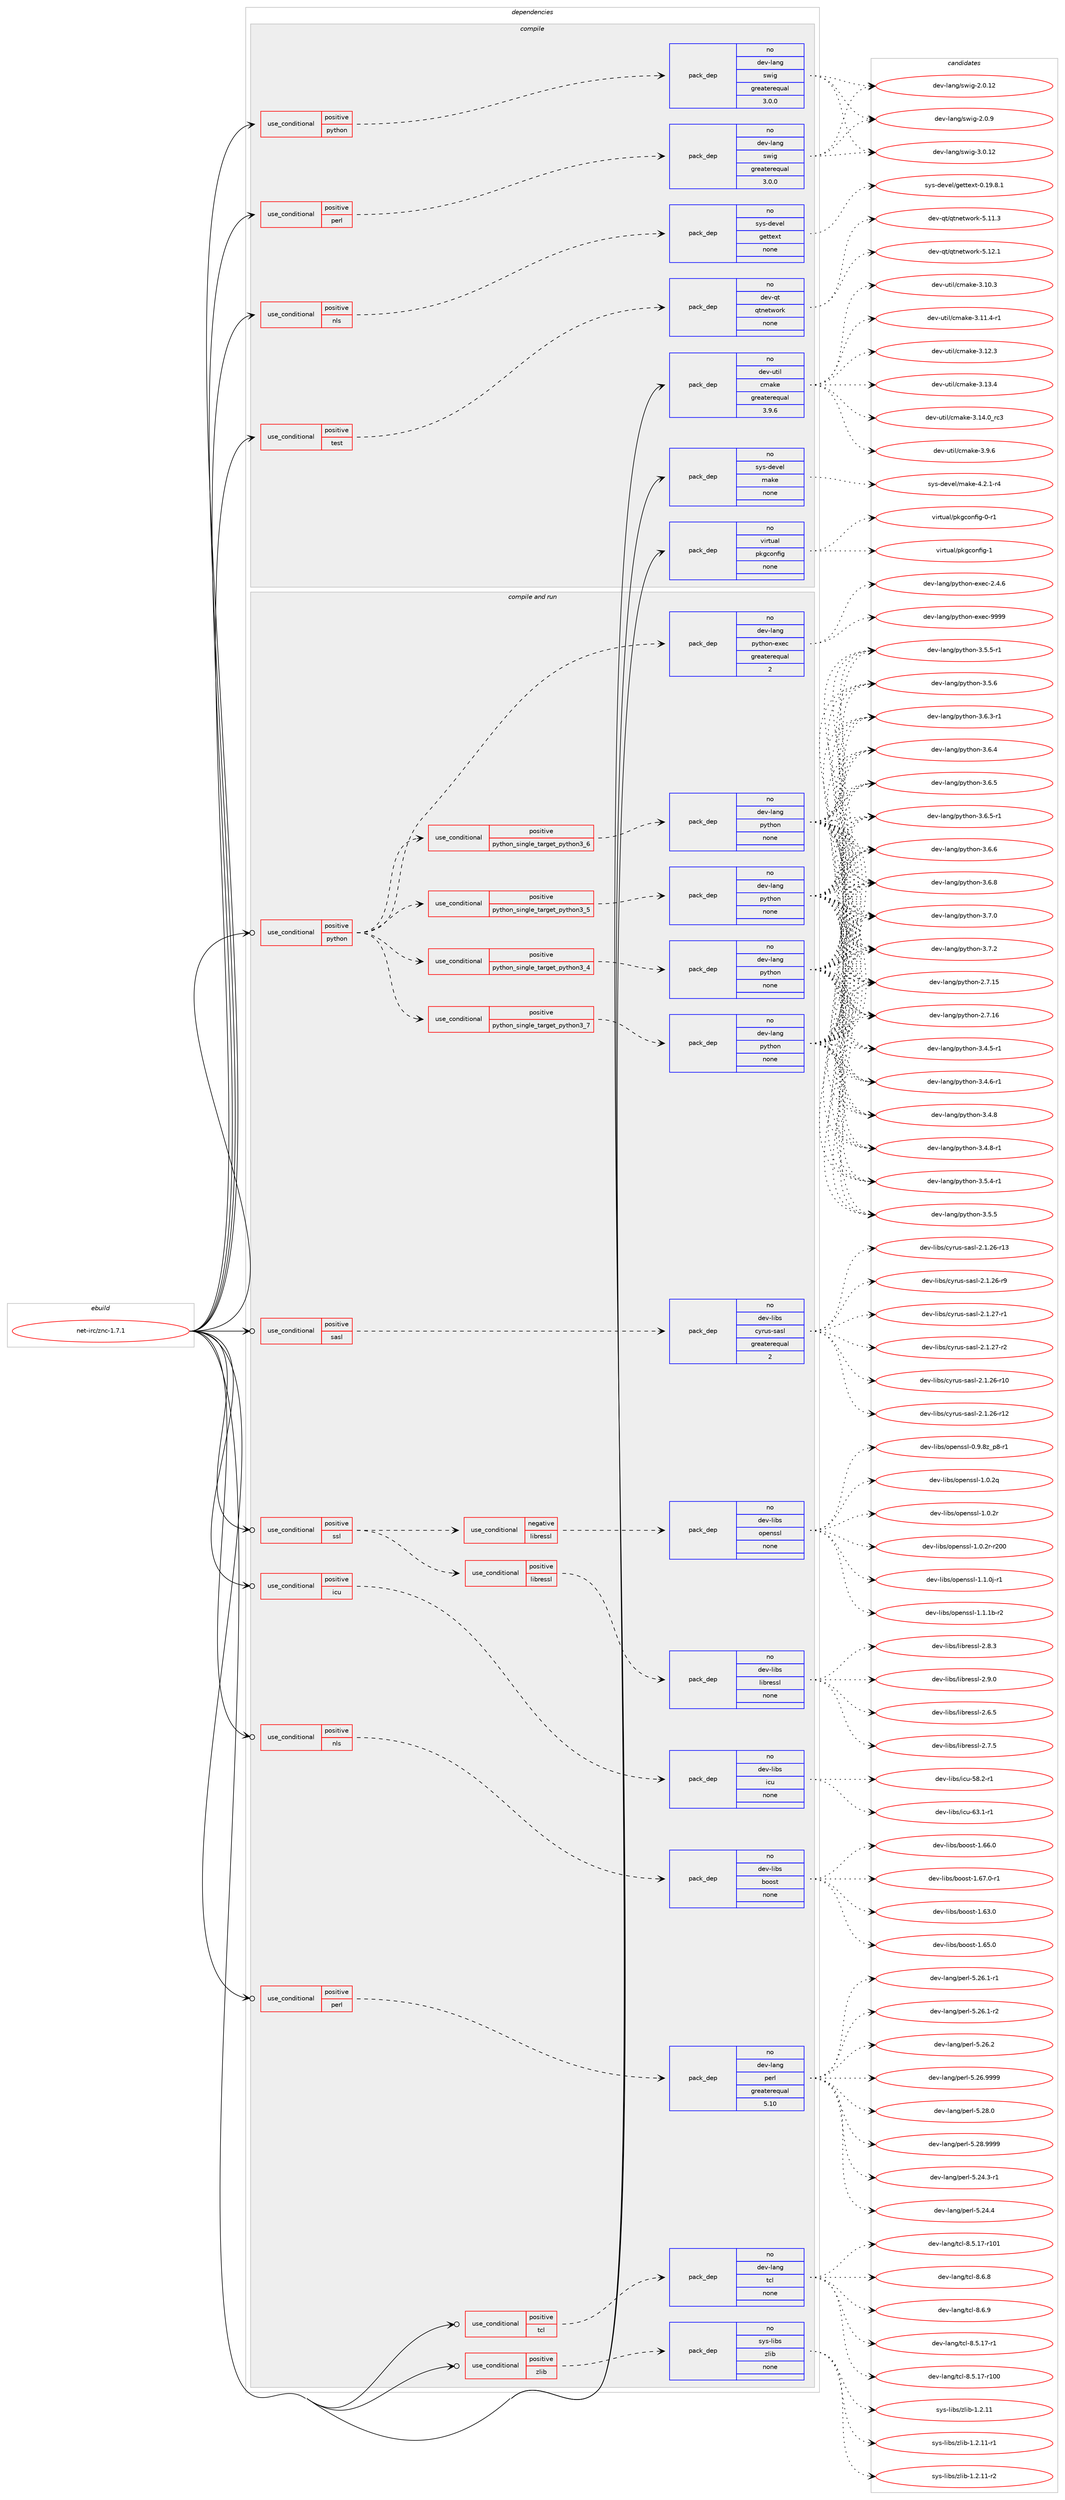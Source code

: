 digraph prolog {

# *************
# Graph options
# *************

newrank=true;
concentrate=true;
compound=true;
graph [rankdir=LR,fontname=Helvetica,fontsize=10,ranksep=1.5];#, ranksep=2.5, nodesep=0.2];
edge  [arrowhead=vee];
node  [fontname=Helvetica,fontsize=10];

# **********
# The ebuild
# **********

subgraph cluster_leftcol {
color=gray;
rank=same;
label=<<i>ebuild</i>>;
id [label="net-irc/znc-1.7.1", color=red, width=4, href="../net-irc/znc-1.7.1.svg"];
}

# ****************
# The dependencies
# ****************

subgraph cluster_midcol {
color=gray;
label=<<i>dependencies</i>>;
subgraph cluster_compile {
fillcolor="#eeeeee";
style=filled;
label=<<i>compile</i>>;
subgraph cond445752 {
dependency1657809 [label=<<TABLE BORDER="0" CELLBORDER="1" CELLSPACING="0" CELLPADDING="4"><TR><TD ROWSPAN="3" CELLPADDING="10">use_conditional</TD></TR><TR><TD>positive</TD></TR><TR><TD>nls</TD></TR></TABLE>>, shape=none, color=red];
subgraph pack1185189 {
dependency1657810 [label=<<TABLE BORDER="0" CELLBORDER="1" CELLSPACING="0" CELLPADDING="4" WIDTH="220"><TR><TD ROWSPAN="6" CELLPADDING="30">pack_dep</TD></TR><TR><TD WIDTH="110">no</TD></TR><TR><TD>sys-devel</TD></TR><TR><TD>gettext</TD></TR><TR><TD>none</TD></TR><TR><TD></TD></TR></TABLE>>, shape=none, color=blue];
}
dependency1657809:e -> dependency1657810:w [weight=20,style="dashed",arrowhead="vee"];
}
id:e -> dependency1657809:w [weight=20,style="solid",arrowhead="vee"];
subgraph cond445753 {
dependency1657811 [label=<<TABLE BORDER="0" CELLBORDER="1" CELLSPACING="0" CELLPADDING="4"><TR><TD ROWSPAN="3" CELLPADDING="10">use_conditional</TD></TR><TR><TD>positive</TD></TR><TR><TD>perl</TD></TR></TABLE>>, shape=none, color=red];
subgraph pack1185190 {
dependency1657812 [label=<<TABLE BORDER="0" CELLBORDER="1" CELLSPACING="0" CELLPADDING="4" WIDTH="220"><TR><TD ROWSPAN="6" CELLPADDING="30">pack_dep</TD></TR><TR><TD WIDTH="110">no</TD></TR><TR><TD>dev-lang</TD></TR><TR><TD>swig</TD></TR><TR><TD>greaterequal</TD></TR><TR><TD>3.0.0</TD></TR></TABLE>>, shape=none, color=blue];
}
dependency1657811:e -> dependency1657812:w [weight=20,style="dashed",arrowhead="vee"];
}
id:e -> dependency1657811:w [weight=20,style="solid",arrowhead="vee"];
subgraph cond445754 {
dependency1657813 [label=<<TABLE BORDER="0" CELLBORDER="1" CELLSPACING="0" CELLPADDING="4"><TR><TD ROWSPAN="3" CELLPADDING="10">use_conditional</TD></TR><TR><TD>positive</TD></TR><TR><TD>python</TD></TR></TABLE>>, shape=none, color=red];
subgraph pack1185191 {
dependency1657814 [label=<<TABLE BORDER="0" CELLBORDER="1" CELLSPACING="0" CELLPADDING="4" WIDTH="220"><TR><TD ROWSPAN="6" CELLPADDING="30">pack_dep</TD></TR><TR><TD WIDTH="110">no</TD></TR><TR><TD>dev-lang</TD></TR><TR><TD>swig</TD></TR><TR><TD>greaterequal</TD></TR><TR><TD>3.0.0</TD></TR></TABLE>>, shape=none, color=blue];
}
dependency1657813:e -> dependency1657814:w [weight=20,style="dashed",arrowhead="vee"];
}
id:e -> dependency1657813:w [weight=20,style="solid",arrowhead="vee"];
subgraph cond445755 {
dependency1657815 [label=<<TABLE BORDER="0" CELLBORDER="1" CELLSPACING="0" CELLPADDING="4"><TR><TD ROWSPAN="3" CELLPADDING="10">use_conditional</TD></TR><TR><TD>positive</TD></TR><TR><TD>test</TD></TR></TABLE>>, shape=none, color=red];
subgraph pack1185192 {
dependency1657816 [label=<<TABLE BORDER="0" CELLBORDER="1" CELLSPACING="0" CELLPADDING="4" WIDTH="220"><TR><TD ROWSPAN="6" CELLPADDING="30">pack_dep</TD></TR><TR><TD WIDTH="110">no</TD></TR><TR><TD>dev-qt</TD></TR><TR><TD>qtnetwork</TD></TR><TR><TD>none</TD></TR><TR><TD></TD></TR></TABLE>>, shape=none, color=blue];
}
dependency1657815:e -> dependency1657816:w [weight=20,style="dashed",arrowhead="vee"];
}
id:e -> dependency1657815:w [weight=20,style="solid",arrowhead="vee"];
subgraph pack1185193 {
dependency1657817 [label=<<TABLE BORDER="0" CELLBORDER="1" CELLSPACING="0" CELLPADDING="4" WIDTH="220"><TR><TD ROWSPAN="6" CELLPADDING="30">pack_dep</TD></TR><TR><TD WIDTH="110">no</TD></TR><TR><TD>dev-util</TD></TR><TR><TD>cmake</TD></TR><TR><TD>greaterequal</TD></TR><TR><TD>3.9.6</TD></TR></TABLE>>, shape=none, color=blue];
}
id:e -> dependency1657817:w [weight=20,style="solid",arrowhead="vee"];
subgraph pack1185194 {
dependency1657818 [label=<<TABLE BORDER="0" CELLBORDER="1" CELLSPACING="0" CELLPADDING="4" WIDTH="220"><TR><TD ROWSPAN="6" CELLPADDING="30">pack_dep</TD></TR><TR><TD WIDTH="110">no</TD></TR><TR><TD>sys-devel</TD></TR><TR><TD>make</TD></TR><TR><TD>none</TD></TR><TR><TD></TD></TR></TABLE>>, shape=none, color=blue];
}
id:e -> dependency1657818:w [weight=20,style="solid",arrowhead="vee"];
subgraph pack1185195 {
dependency1657819 [label=<<TABLE BORDER="0" CELLBORDER="1" CELLSPACING="0" CELLPADDING="4" WIDTH="220"><TR><TD ROWSPAN="6" CELLPADDING="30">pack_dep</TD></TR><TR><TD WIDTH="110">no</TD></TR><TR><TD>virtual</TD></TR><TR><TD>pkgconfig</TD></TR><TR><TD>none</TD></TR><TR><TD></TD></TR></TABLE>>, shape=none, color=blue];
}
id:e -> dependency1657819:w [weight=20,style="solid",arrowhead="vee"];
}
subgraph cluster_compileandrun {
fillcolor="#eeeeee";
style=filled;
label=<<i>compile and run</i>>;
subgraph cond445756 {
dependency1657820 [label=<<TABLE BORDER="0" CELLBORDER="1" CELLSPACING="0" CELLPADDING="4"><TR><TD ROWSPAN="3" CELLPADDING="10">use_conditional</TD></TR><TR><TD>positive</TD></TR><TR><TD>icu</TD></TR></TABLE>>, shape=none, color=red];
subgraph pack1185196 {
dependency1657821 [label=<<TABLE BORDER="0" CELLBORDER="1" CELLSPACING="0" CELLPADDING="4" WIDTH="220"><TR><TD ROWSPAN="6" CELLPADDING="30">pack_dep</TD></TR><TR><TD WIDTH="110">no</TD></TR><TR><TD>dev-libs</TD></TR><TR><TD>icu</TD></TR><TR><TD>none</TD></TR><TR><TD></TD></TR></TABLE>>, shape=none, color=blue];
}
dependency1657820:e -> dependency1657821:w [weight=20,style="dashed",arrowhead="vee"];
}
id:e -> dependency1657820:w [weight=20,style="solid",arrowhead="odotvee"];
subgraph cond445757 {
dependency1657822 [label=<<TABLE BORDER="0" CELLBORDER="1" CELLSPACING="0" CELLPADDING="4"><TR><TD ROWSPAN="3" CELLPADDING="10">use_conditional</TD></TR><TR><TD>positive</TD></TR><TR><TD>nls</TD></TR></TABLE>>, shape=none, color=red];
subgraph pack1185197 {
dependency1657823 [label=<<TABLE BORDER="0" CELLBORDER="1" CELLSPACING="0" CELLPADDING="4" WIDTH="220"><TR><TD ROWSPAN="6" CELLPADDING="30">pack_dep</TD></TR><TR><TD WIDTH="110">no</TD></TR><TR><TD>dev-libs</TD></TR><TR><TD>boost</TD></TR><TR><TD>none</TD></TR><TR><TD></TD></TR></TABLE>>, shape=none, color=blue];
}
dependency1657822:e -> dependency1657823:w [weight=20,style="dashed",arrowhead="vee"];
}
id:e -> dependency1657822:w [weight=20,style="solid",arrowhead="odotvee"];
subgraph cond445758 {
dependency1657824 [label=<<TABLE BORDER="0" CELLBORDER="1" CELLSPACING="0" CELLPADDING="4"><TR><TD ROWSPAN="3" CELLPADDING="10">use_conditional</TD></TR><TR><TD>positive</TD></TR><TR><TD>perl</TD></TR></TABLE>>, shape=none, color=red];
subgraph pack1185198 {
dependency1657825 [label=<<TABLE BORDER="0" CELLBORDER="1" CELLSPACING="0" CELLPADDING="4" WIDTH="220"><TR><TD ROWSPAN="6" CELLPADDING="30">pack_dep</TD></TR><TR><TD WIDTH="110">no</TD></TR><TR><TD>dev-lang</TD></TR><TR><TD>perl</TD></TR><TR><TD>greaterequal</TD></TR><TR><TD>5.10</TD></TR></TABLE>>, shape=none, color=blue];
}
dependency1657824:e -> dependency1657825:w [weight=20,style="dashed",arrowhead="vee"];
}
id:e -> dependency1657824:w [weight=20,style="solid",arrowhead="odotvee"];
subgraph cond445759 {
dependency1657826 [label=<<TABLE BORDER="0" CELLBORDER="1" CELLSPACING="0" CELLPADDING="4"><TR><TD ROWSPAN="3" CELLPADDING="10">use_conditional</TD></TR><TR><TD>positive</TD></TR><TR><TD>python</TD></TR></TABLE>>, shape=none, color=red];
subgraph cond445760 {
dependency1657827 [label=<<TABLE BORDER="0" CELLBORDER="1" CELLSPACING="0" CELLPADDING="4"><TR><TD ROWSPAN="3" CELLPADDING="10">use_conditional</TD></TR><TR><TD>positive</TD></TR><TR><TD>python_single_target_python3_4</TD></TR></TABLE>>, shape=none, color=red];
subgraph pack1185199 {
dependency1657828 [label=<<TABLE BORDER="0" CELLBORDER="1" CELLSPACING="0" CELLPADDING="4" WIDTH="220"><TR><TD ROWSPAN="6" CELLPADDING="30">pack_dep</TD></TR><TR><TD WIDTH="110">no</TD></TR><TR><TD>dev-lang</TD></TR><TR><TD>python</TD></TR><TR><TD>none</TD></TR><TR><TD></TD></TR></TABLE>>, shape=none, color=blue];
}
dependency1657827:e -> dependency1657828:w [weight=20,style="dashed",arrowhead="vee"];
}
dependency1657826:e -> dependency1657827:w [weight=20,style="dashed",arrowhead="vee"];
subgraph cond445761 {
dependency1657829 [label=<<TABLE BORDER="0" CELLBORDER="1" CELLSPACING="0" CELLPADDING="4"><TR><TD ROWSPAN="3" CELLPADDING="10">use_conditional</TD></TR><TR><TD>positive</TD></TR><TR><TD>python_single_target_python3_5</TD></TR></TABLE>>, shape=none, color=red];
subgraph pack1185200 {
dependency1657830 [label=<<TABLE BORDER="0" CELLBORDER="1" CELLSPACING="0" CELLPADDING="4" WIDTH="220"><TR><TD ROWSPAN="6" CELLPADDING="30">pack_dep</TD></TR><TR><TD WIDTH="110">no</TD></TR><TR><TD>dev-lang</TD></TR><TR><TD>python</TD></TR><TR><TD>none</TD></TR><TR><TD></TD></TR></TABLE>>, shape=none, color=blue];
}
dependency1657829:e -> dependency1657830:w [weight=20,style="dashed",arrowhead="vee"];
}
dependency1657826:e -> dependency1657829:w [weight=20,style="dashed",arrowhead="vee"];
subgraph cond445762 {
dependency1657831 [label=<<TABLE BORDER="0" CELLBORDER="1" CELLSPACING="0" CELLPADDING="4"><TR><TD ROWSPAN="3" CELLPADDING="10">use_conditional</TD></TR><TR><TD>positive</TD></TR><TR><TD>python_single_target_python3_6</TD></TR></TABLE>>, shape=none, color=red];
subgraph pack1185201 {
dependency1657832 [label=<<TABLE BORDER="0" CELLBORDER="1" CELLSPACING="0" CELLPADDING="4" WIDTH="220"><TR><TD ROWSPAN="6" CELLPADDING="30">pack_dep</TD></TR><TR><TD WIDTH="110">no</TD></TR><TR><TD>dev-lang</TD></TR><TR><TD>python</TD></TR><TR><TD>none</TD></TR><TR><TD></TD></TR></TABLE>>, shape=none, color=blue];
}
dependency1657831:e -> dependency1657832:w [weight=20,style="dashed",arrowhead="vee"];
}
dependency1657826:e -> dependency1657831:w [weight=20,style="dashed",arrowhead="vee"];
subgraph cond445763 {
dependency1657833 [label=<<TABLE BORDER="0" CELLBORDER="1" CELLSPACING="0" CELLPADDING="4"><TR><TD ROWSPAN="3" CELLPADDING="10">use_conditional</TD></TR><TR><TD>positive</TD></TR><TR><TD>python_single_target_python3_7</TD></TR></TABLE>>, shape=none, color=red];
subgraph pack1185202 {
dependency1657834 [label=<<TABLE BORDER="0" CELLBORDER="1" CELLSPACING="0" CELLPADDING="4" WIDTH="220"><TR><TD ROWSPAN="6" CELLPADDING="30">pack_dep</TD></TR><TR><TD WIDTH="110">no</TD></TR><TR><TD>dev-lang</TD></TR><TR><TD>python</TD></TR><TR><TD>none</TD></TR><TR><TD></TD></TR></TABLE>>, shape=none, color=blue];
}
dependency1657833:e -> dependency1657834:w [weight=20,style="dashed",arrowhead="vee"];
}
dependency1657826:e -> dependency1657833:w [weight=20,style="dashed",arrowhead="vee"];
subgraph pack1185203 {
dependency1657835 [label=<<TABLE BORDER="0" CELLBORDER="1" CELLSPACING="0" CELLPADDING="4" WIDTH="220"><TR><TD ROWSPAN="6" CELLPADDING="30">pack_dep</TD></TR><TR><TD WIDTH="110">no</TD></TR><TR><TD>dev-lang</TD></TR><TR><TD>python-exec</TD></TR><TR><TD>greaterequal</TD></TR><TR><TD>2</TD></TR></TABLE>>, shape=none, color=blue];
}
dependency1657826:e -> dependency1657835:w [weight=20,style="dashed",arrowhead="vee"];
}
id:e -> dependency1657826:w [weight=20,style="solid",arrowhead="odotvee"];
subgraph cond445764 {
dependency1657836 [label=<<TABLE BORDER="0" CELLBORDER="1" CELLSPACING="0" CELLPADDING="4"><TR><TD ROWSPAN="3" CELLPADDING="10">use_conditional</TD></TR><TR><TD>positive</TD></TR><TR><TD>sasl</TD></TR></TABLE>>, shape=none, color=red];
subgraph pack1185204 {
dependency1657837 [label=<<TABLE BORDER="0" CELLBORDER="1" CELLSPACING="0" CELLPADDING="4" WIDTH="220"><TR><TD ROWSPAN="6" CELLPADDING="30">pack_dep</TD></TR><TR><TD WIDTH="110">no</TD></TR><TR><TD>dev-libs</TD></TR><TR><TD>cyrus-sasl</TD></TR><TR><TD>greaterequal</TD></TR><TR><TD>2</TD></TR></TABLE>>, shape=none, color=blue];
}
dependency1657836:e -> dependency1657837:w [weight=20,style="dashed",arrowhead="vee"];
}
id:e -> dependency1657836:w [weight=20,style="solid",arrowhead="odotvee"];
subgraph cond445765 {
dependency1657838 [label=<<TABLE BORDER="0" CELLBORDER="1" CELLSPACING="0" CELLPADDING="4"><TR><TD ROWSPAN="3" CELLPADDING="10">use_conditional</TD></TR><TR><TD>positive</TD></TR><TR><TD>ssl</TD></TR></TABLE>>, shape=none, color=red];
subgraph cond445766 {
dependency1657839 [label=<<TABLE BORDER="0" CELLBORDER="1" CELLSPACING="0" CELLPADDING="4"><TR><TD ROWSPAN="3" CELLPADDING="10">use_conditional</TD></TR><TR><TD>negative</TD></TR><TR><TD>libressl</TD></TR></TABLE>>, shape=none, color=red];
subgraph pack1185205 {
dependency1657840 [label=<<TABLE BORDER="0" CELLBORDER="1" CELLSPACING="0" CELLPADDING="4" WIDTH="220"><TR><TD ROWSPAN="6" CELLPADDING="30">pack_dep</TD></TR><TR><TD WIDTH="110">no</TD></TR><TR><TD>dev-libs</TD></TR><TR><TD>openssl</TD></TR><TR><TD>none</TD></TR><TR><TD></TD></TR></TABLE>>, shape=none, color=blue];
}
dependency1657839:e -> dependency1657840:w [weight=20,style="dashed",arrowhead="vee"];
}
dependency1657838:e -> dependency1657839:w [weight=20,style="dashed",arrowhead="vee"];
subgraph cond445767 {
dependency1657841 [label=<<TABLE BORDER="0" CELLBORDER="1" CELLSPACING="0" CELLPADDING="4"><TR><TD ROWSPAN="3" CELLPADDING="10">use_conditional</TD></TR><TR><TD>positive</TD></TR><TR><TD>libressl</TD></TR></TABLE>>, shape=none, color=red];
subgraph pack1185206 {
dependency1657842 [label=<<TABLE BORDER="0" CELLBORDER="1" CELLSPACING="0" CELLPADDING="4" WIDTH="220"><TR><TD ROWSPAN="6" CELLPADDING="30">pack_dep</TD></TR><TR><TD WIDTH="110">no</TD></TR><TR><TD>dev-libs</TD></TR><TR><TD>libressl</TD></TR><TR><TD>none</TD></TR><TR><TD></TD></TR></TABLE>>, shape=none, color=blue];
}
dependency1657841:e -> dependency1657842:w [weight=20,style="dashed",arrowhead="vee"];
}
dependency1657838:e -> dependency1657841:w [weight=20,style="dashed",arrowhead="vee"];
}
id:e -> dependency1657838:w [weight=20,style="solid",arrowhead="odotvee"];
subgraph cond445768 {
dependency1657843 [label=<<TABLE BORDER="0" CELLBORDER="1" CELLSPACING="0" CELLPADDING="4"><TR><TD ROWSPAN="3" CELLPADDING="10">use_conditional</TD></TR><TR><TD>positive</TD></TR><TR><TD>tcl</TD></TR></TABLE>>, shape=none, color=red];
subgraph pack1185207 {
dependency1657844 [label=<<TABLE BORDER="0" CELLBORDER="1" CELLSPACING="0" CELLPADDING="4" WIDTH="220"><TR><TD ROWSPAN="6" CELLPADDING="30">pack_dep</TD></TR><TR><TD WIDTH="110">no</TD></TR><TR><TD>dev-lang</TD></TR><TR><TD>tcl</TD></TR><TR><TD>none</TD></TR><TR><TD></TD></TR></TABLE>>, shape=none, color=blue];
}
dependency1657843:e -> dependency1657844:w [weight=20,style="dashed",arrowhead="vee"];
}
id:e -> dependency1657843:w [weight=20,style="solid",arrowhead="odotvee"];
subgraph cond445769 {
dependency1657845 [label=<<TABLE BORDER="0" CELLBORDER="1" CELLSPACING="0" CELLPADDING="4"><TR><TD ROWSPAN="3" CELLPADDING="10">use_conditional</TD></TR><TR><TD>positive</TD></TR><TR><TD>zlib</TD></TR></TABLE>>, shape=none, color=red];
subgraph pack1185208 {
dependency1657846 [label=<<TABLE BORDER="0" CELLBORDER="1" CELLSPACING="0" CELLPADDING="4" WIDTH="220"><TR><TD ROWSPAN="6" CELLPADDING="30">pack_dep</TD></TR><TR><TD WIDTH="110">no</TD></TR><TR><TD>sys-libs</TD></TR><TR><TD>zlib</TD></TR><TR><TD>none</TD></TR><TR><TD></TD></TR></TABLE>>, shape=none, color=blue];
}
dependency1657845:e -> dependency1657846:w [weight=20,style="dashed",arrowhead="vee"];
}
id:e -> dependency1657845:w [weight=20,style="solid",arrowhead="odotvee"];
}
subgraph cluster_run {
fillcolor="#eeeeee";
style=filled;
label=<<i>run</i>>;
}
}

# **************
# The candidates
# **************

subgraph cluster_choices {
rank=same;
color=gray;
label=<<i>candidates</i>>;

subgraph choice1185189 {
color=black;
nodesep=1;
choice1151211154510010111810110847103101116116101120116454846495746564649 [label="sys-devel/gettext-0.19.8.1", color=red, width=4,href="../sys-devel/gettext-0.19.8.1.svg"];
dependency1657810:e -> choice1151211154510010111810110847103101116116101120116454846495746564649:w [style=dotted,weight="100"];
}
subgraph choice1185190 {
color=black;
nodesep=1;
choice10010111845108971101034711511910510345504648464950 [label="dev-lang/swig-2.0.12", color=red, width=4,href="../dev-lang/swig-2.0.12.svg"];
choice100101118451089711010347115119105103455046484657 [label="dev-lang/swig-2.0.9", color=red, width=4,href="../dev-lang/swig-2.0.9.svg"];
choice10010111845108971101034711511910510345514648464950 [label="dev-lang/swig-3.0.12", color=red, width=4,href="../dev-lang/swig-3.0.12.svg"];
dependency1657812:e -> choice10010111845108971101034711511910510345504648464950:w [style=dotted,weight="100"];
dependency1657812:e -> choice100101118451089711010347115119105103455046484657:w [style=dotted,weight="100"];
dependency1657812:e -> choice10010111845108971101034711511910510345514648464950:w [style=dotted,weight="100"];
}
subgraph choice1185191 {
color=black;
nodesep=1;
choice10010111845108971101034711511910510345504648464950 [label="dev-lang/swig-2.0.12", color=red, width=4,href="../dev-lang/swig-2.0.12.svg"];
choice100101118451089711010347115119105103455046484657 [label="dev-lang/swig-2.0.9", color=red, width=4,href="../dev-lang/swig-2.0.9.svg"];
choice10010111845108971101034711511910510345514648464950 [label="dev-lang/swig-3.0.12", color=red, width=4,href="../dev-lang/swig-3.0.12.svg"];
dependency1657814:e -> choice10010111845108971101034711511910510345504648464950:w [style=dotted,weight="100"];
dependency1657814:e -> choice100101118451089711010347115119105103455046484657:w [style=dotted,weight="100"];
dependency1657814:e -> choice10010111845108971101034711511910510345514648464950:w [style=dotted,weight="100"];
}
subgraph choice1185192 {
color=black;
nodesep=1;
choice100101118451131164711311611010111611911111410745534649494651 [label="dev-qt/qtnetwork-5.11.3", color=red, width=4,href="../dev-qt/qtnetwork-5.11.3.svg"];
choice100101118451131164711311611010111611911111410745534649504649 [label="dev-qt/qtnetwork-5.12.1", color=red, width=4,href="../dev-qt/qtnetwork-5.12.1.svg"];
dependency1657816:e -> choice100101118451131164711311611010111611911111410745534649494651:w [style=dotted,weight="100"];
dependency1657816:e -> choice100101118451131164711311611010111611911111410745534649504649:w [style=dotted,weight="100"];
}
subgraph choice1185193 {
color=black;
nodesep=1;
choice1001011184511711610510847991099710710145514649484651 [label="dev-util/cmake-3.10.3", color=red, width=4,href="../dev-util/cmake-3.10.3.svg"];
choice10010111845117116105108479910997107101455146494946524511449 [label="dev-util/cmake-3.11.4-r1", color=red, width=4,href="../dev-util/cmake-3.11.4-r1.svg"];
choice1001011184511711610510847991099710710145514649504651 [label="dev-util/cmake-3.12.3", color=red, width=4,href="../dev-util/cmake-3.12.3.svg"];
choice1001011184511711610510847991099710710145514649514652 [label="dev-util/cmake-3.13.4", color=red, width=4,href="../dev-util/cmake-3.13.4.svg"];
choice1001011184511711610510847991099710710145514649524648951149951 [label="dev-util/cmake-3.14.0_rc3", color=red, width=4,href="../dev-util/cmake-3.14.0_rc3.svg"];
choice10010111845117116105108479910997107101455146574654 [label="dev-util/cmake-3.9.6", color=red, width=4,href="../dev-util/cmake-3.9.6.svg"];
dependency1657817:e -> choice1001011184511711610510847991099710710145514649484651:w [style=dotted,weight="100"];
dependency1657817:e -> choice10010111845117116105108479910997107101455146494946524511449:w [style=dotted,weight="100"];
dependency1657817:e -> choice1001011184511711610510847991099710710145514649504651:w [style=dotted,weight="100"];
dependency1657817:e -> choice1001011184511711610510847991099710710145514649514652:w [style=dotted,weight="100"];
dependency1657817:e -> choice1001011184511711610510847991099710710145514649524648951149951:w [style=dotted,weight="100"];
dependency1657817:e -> choice10010111845117116105108479910997107101455146574654:w [style=dotted,weight="100"];
}
subgraph choice1185194 {
color=black;
nodesep=1;
choice1151211154510010111810110847109971071014552465046494511452 [label="sys-devel/make-4.2.1-r4", color=red, width=4,href="../sys-devel/make-4.2.1-r4.svg"];
dependency1657818:e -> choice1151211154510010111810110847109971071014552465046494511452:w [style=dotted,weight="100"];
}
subgraph choice1185195 {
color=black;
nodesep=1;
choice11810511411611797108471121071039911111010210510345484511449 [label="virtual/pkgconfig-0-r1", color=red, width=4,href="../virtual/pkgconfig-0-r1.svg"];
choice1181051141161179710847112107103991111101021051034549 [label="virtual/pkgconfig-1", color=red, width=4,href="../virtual/pkgconfig-1.svg"];
dependency1657819:e -> choice11810511411611797108471121071039911111010210510345484511449:w [style=dotted,weight="100"];
dependency1657819:e -> choice1181051141161179710847112107103991111101021051034549:w [style=dotted,weight="100"];
}
subgraph choice1185196 {
color=black;
nodesep=1;
choice1001011184510810598115471059911745535646504511449 [label="dev-libs/icu-58.2-r1", color=red, width=4,href="../dev-libs/icu-58.2-r1.svg"];
choice1001011184510810598115471059911745545146494511449 [label="dev-libs/icu-63.1-r1", color=red, width=4,href="../dev-libs/icu-63.1-r1.svg"];
dependency1657821:e -> choice1001011184510810598115471059911745535646504511449:w [style=dotted,weight="100"];
dependency1657821:e -> choice1001011184510810598115471059911745545146494511449:w [style=dotted,weight="100"];
}
subgraph choice1185197 {
color=black;
nodesep=1;
choice1001011184510810598115479811111111511645494654514648 [label="dev-libs/boost-1.63.0", color=red, width=4,href="../dev-libs/boost-1.63.0.svg"];
choice1001011184510810598115479811111111511645494654534648 [label="dev-libs/boost-1.65.0", color=red, width=4,href="../dev-libs/boost-1.65.0.svg"];
choice1001011184510810598115479811111111511645494654544648 [label="dev-libs/boost-1.66.0", color=red, width=4,href="../dev-libs/boost-1.66.0.svg"];
choice10010111845108105981154798111111115116454946545546484511449 [label="dev-libs/boost-1.67.0-r1", color=red, width=4,href="../dev-libs/boost-1.67.0-r1.svg"];
dependency1657823:e -> choice1001011184510810598115479811111111511645494654514648:w [style=dotted,weight="100"];
dependency1657823:e -> choice1001011184510810598115479811111111511645494654534648:w [style=dotted,weight="100"];
dependency1657823:e -> choice1001011184510810598115479811111111511645494654544648:w [style=dotted,weight="100"];
dependency1657823:e -> choice10010111845108105981154798111111115116454946545546484511449:w [style=dotted,weight="100"];
}
subgraph choice1185198 {
color=black;
nodesep=1;
choice100101118451089711010347112101114108455346505246514511449 [label="dev-lang/perl-5.24.3-r1", color=red, width=4,href="../dev-lang/perl-5.24.3-r1.svg"];
choice10010111845108971101034711210111410845534650524652 [label="dev-lang/perl-5.24.4", color=red, width=4,href="../dev-lang/perl-5.24.4.svg"];
choice100101118451089711010347112101114108455346505446494511449 [label="dev-lang/perl-5.26.1-r1", color=red, width=4,href="../dev-lang/perl-5.26.1-r1.svg"];
choice100101118451089711010347112101114108455346505446494511450 [label="dev-lang/perl-5.26.1-r2", color=red, width=4,href="../dev-lang/perl-5.26.1-r2.svg"];
choice10010111845108971101034711210111410845534650544650 [label="dev-lang/perl-5.26.2", color=red, width=4,href="../dev-lang/perl-5.26.2.svg"];
choice10010111845108971101034711210111410845534650544657575757 [label="dev-lang/perl-5.26.9999", color=red, width=4,href="../dev-lang/perl-5.26.9999.svg"];
choice10010111845108971101034711210111410845534650564648 [label="dev-lang/perl-5.28.0", color=red, width=4,href="../dev-lang/perl-5.28.0.svg"];
choice10010111845108971101034711210111410845534650564657575757 [label="dev-lang/perl-5.28.9999", color=red, width=4,href="../dev-lang/perl-5.28.9999.svg"];
dependency1657825:e -> choice100101118451089711010347112101114108455346505246514511449:w [style=dotted,weight="100"];
dependency1657825:e -> choice10010111845108971101034711210111410845534650524652:w [style=dotted,weight="100"];
dependency1657825:e -> choice100101118451089711010347112101114108455346505446494511449:w [style=dotted,weight="100"];
dependency1657825:e -> choice100101118451089711010347112101114108455346505446494511450:w [style=dotted,weight="100"];
dependency1657825:e -> choice10010111845108971101034711210111410845534650544650:w [style=dotted,weight="100"];
dependency1657825:e -> choice10010111845108971101034711210111410845534650544657575757:w [style=dotted,weight="100"];
dependency1657825:e -> choice10010111845108971101034711210111410845534650564648:w [style=dotted,weight="100"];
dependency1657825:e -> choice10010111845108971101034711210111410845534650564657575757:w [style=dotted,weight="100"];
}
subgraph choice1185199 {
color=black;
nodesep=1;
choice10010111845108971101034711212111610411111045504655464953 [label="dev-lang/python-2.7.15", color=red, width=4,href="../dev-lang/python-2.7.15.svg"];
choice10010111845108971101034711212111610411111045504655464954 [label="dev-lang/python-2.7.16", color=red, width=4,href="../dev-lang/python-2.7.16.svg"];
choice1001011184510897110103471121211161041111104551465246534511449 [label="dev-lang/python-3.4.5-r1", color=red, width=4,href="../dev-lang/python-3.4.5-r1.svg"];
choice1001011184510897110103471121211161041111104551465246544511449 [label="dev-lang/python-3.4.6-r1", color=red, width=4,href="../dev-lang/python-3.4.6-r1.svg"];
choice100101118451089711010347112121116104111110455146524656 [label="dev-lang/python-3.4.8", color=red, width=4,href="../dev-lang/python-3.4.8.svg"];
choice1001011184510897110103471121211161041111104551465246564511449 [label="dev-lang/python-3.4.8-r1", color=red, width=4,href="../dev-lang/python-3.4.8-r1.svg"];
choice1001011184510897110103471121211161041111104551465346524511449 [label="dev-lang/python-3.5.4-r1", color=red, width=4,href="../dev-lang/python-3.5.4-r1.svg"];
choice100101118451089711010347112121116104111110455146534653 [label="dev-lang/python-3.5.5", color=red, width=4,href="../dev-lang/python-3.5.5.svg"];
choice1001011184510897110103471121211161041111104551465346534511449 [label="dev-lang/python-3.5.5-r1", color=red, width=4,href="../dev-lang/python-3.5.5-r1.svg"];
choice100101118451089711010347112121116104111110455146534654 [label="dev-lang/python-3.5.6", color=red, width=4,href="../dev-lang/python-3.5.6.svg"];
choice1001011184510897110103471121211161041111104551465446514511449 [label="dev-lang/python-3.6.3-r1", color=red, width=4,href="../dev-lang/python-3.6.3-r1.svg"];
choice100101118451089711010347112121116104111110455146544652 [label="dev-lang/python-3.6.4", color=red, width=4,href="../dev-lang/python-3.6.4.svg"];
choice100101118451089711010347112121116104111110455146544653 [label="dev-lang/python-3.6.5", color=red, width=4,href="../dev-lang/python-3.6.5.svg"];
choice1001011184510897110103471121211161041111104551465446534511449 [label="dev-lang/python-3.6.5-r1", color=red, width=4,href="../dev-lang/python-3.6.5-r1.svg"];
choice100101118451089711010347112121116104111110455146544654 [label="dev-lang/python-3.6.6", color=red, width=4,href="../dev-lang/python-3.6.6.svg"];
choice100101118451089711010347112121116104111110455146544656 [label="dev-lang/python-3.6.8", color=red, width=4,href="../dev-lang/python-3.6.8.svg"];
choice100101118451089711010347112121116104111110455146554648 [label="dev-lang/python-3.7.0", color=red, width=4,href="../dev-lang/python-3.7.0.svg"];
choice100101118451089711010347112121116104111110455146554650 [label="dev-lang/python-3.7.2", color=red, width=4,href="../dev-lang/python-3.7.2.svg"];
dependency1657828:e -> choice10010111845108971101034711212111610411111045504655464953:w [style=dotted,weight="100"];
dependency1657828:e -> choice10010111845108971101034711212111610411111045504655464954:w [style=dotted,weight="100"];
dependency1657828:e -> choice1001011184510897110103471121211161041111104551465246534511449:w [style=dotted,weight="100"];
dependency1657828:e -> choice1001011184510897110103471121211161041111104551465246544511449:w [style=dotted,weight="100"];
dependency1657828:e -> choice100101118451089711010347112121116104111110455146524656:w [style=dotted,weight="100"];
dependency1657828:e -> choice1001011184510897110103471121211161041111104551465246564511449:w [style=dotted,weight="100"];
dependency1657828:e -> choice1001011184510897110103471121211161041111104551465346524511449:w [style=dotted,weight="100"];
dependency1657828:e -> choice100101118451089711010347112121116104111110455146534653:w [style=dotted,weight="100"];
dependency1657828:e -> choice1001011184510897110103471121211161041111104551465346534511449:w [style=dotted,weight="100"];
dependency1657828:e -> choice100101118451089711010347112121116104111110455146534654:w [style=dotted,weight="100"];
dependency1657828:e -> choice1001011184510897110103471121211161041111104551465446514511449:w [style=dotted,weight="100"];
dependency1657828:e -> choice100101118451089711010347112121116104111110455146544652:w [style=dotted,weight="100"];
dependency1657828:e -> choice100101118451089711010347112121116104111110455146544653:w [style=dotted,weight="100"];
dependency1657828:e -> choice1001011184510897110103471121211161041111104551465446534511449:w [style=dotted,weight="100"];
dependency1657828:e -> choice100101118451089711010347112121116104111110455146544654:w [style=dotted,weight="100"];
dependency1657828:e -> choice100101118451089711010347112121116104111110455146544656:w [style=dotted,weight="100"];
dependency1657828:e -> choice100101118451089711010347112121116104111110455146554648:w [style=dotted,weight="100"];
dependency1657828:e -> choice100101118451089711010347112121116104111110455146554650:w [style=dotted,weight="100"];
}
subgraph choice1185200 {
color=black;
nodesep=1;
choice10010111845108971101034711212111610411111045504655464953 [label="dev-lang/python-2.7.15", color=red, width=4,href="../dev-lang/python-2.7.15.svg"];
choice10010111845108971101034711212111610411111045504655464954 [label="dev-lang/python-2.7.16", color=red, width=4,href="../dev-lang/python-2.7.16.svg"];
choice1001011184510897110103471121211161041111104551465246534511449 [label="dev-lang/python-3.4.5-r1", color=red, width=4,href="../dev-lang/python-3.4.5-r1.svg"];
choice1001011184510897110103471121211161041111104551465246544511449 [label="dev-lang/python-3.4.6-r1", color=red, width=4,href="../dev-lang/python-3.4.6-r1.svg"];
choice100101118451089711010347112121116104111110455146524656 [label="dev-lang/python-3.4.8", color=red, width=4,href="../dev-lang/python-3.4.8.svg"];
choice1001011184510897110103471121211161041111104551465246564511449 [label="dev-lang/python-3.4.8-r1", color=red, width=4,href="../dev-lang/python-3.4.8-r1.svg"];
choice1001011184510897110103471121211161041111104551465346524511449 [label="dev-lang/python-3.5.4-r1", color=red, width=4,href="../dev-lang/python-3.5.4-r1.svg"];
choice100101118451089711010347112121116104111110455146534653 [label="dev-lang/python-3.5.5", color=red, width=4,href="../dev-lang/python-3.5.5.svg"];
choice1001011184510897110103471121211161041111104551465346534511449 [label="dev-lang/python-3.5.5-r1", color=red, width=4,href="../dev-lang/python-3.5.5-r1.svg"];
choice100101118451089711010347112121116104111110455146534654 [label="dev-lang/python-3.5.6", color=red, width=4,href="../dev-lang/python-3.5.6.svg"];
choice1001011184510897110103471121211161041111104551465446514511449 [label="dev-lang/python-3.6.3-r1", color=red, width=4,href="../dev-lang/python-3.6.3-r1.svg"];
choice100101118451089711010347112121116104111110455146544652 [label="dev-lang/python-3.6.4", color=red, width=4,href="../dev-lang/python-3.6.4.svg"];
choice100101118451089711010347112121116104111110455146544653 [label="dev-lang/python-3.6.5", color=red, width=4,href="../dev-lang/python-3.6.5.svg"];
choice1001011184510897110103471121211161041111104551465446534511449 [label="dev-lang/python-3.6.5-r1", color=red, width=4,href="../dev-lang/python-3.6.5-r1.svg"];
choice100101118451089711010347112121116104111110455146544654 [label="dev-lang/python-3.6.6", color=red, width=4,href="../dev-lang/python-3.6.6.svg"];
choice100101118451089711010347112121116104111110455146544656 [label="dev-lang/python-3.6.8", color=red, width=4,href="../dev-lang/python-3.6.8.svg"];
choice100101118451089711010347112121116104111110455146554648 [label="dev-lang/python-3.7.0", color=red, width=4,href="../dev-lang/python-3.7.0.svg"];
choice100101118451089711010347112121116104111110455146554650 [label="dev-lang/python-3.7.2", color=red, width=4,href="../dev-lang/python-3.7.2.svg"];
dependency1657830:e -> choice10010111845108971101034711212111610411111045504655464953:w [style=dotted,weight="100"];
dependency1657830:e -> choice10010111845108971101034711212111610411111045504655464954:w [style=dotted,weight="100"];
dependency1657830:e -> choice1001011184510897110103471121211161041111104551465246534511449:w [style=dotted,weight="100"];
dependency1657830:e -> choice1001011184510897110103471121211161041111104551465246544511449:w [style=dotted,weight="100"];
dependency1657830:e -> choice100101118451089711010347112121116104111110455146524656:w [style=dotted,weight="100"];
dependency1657830:e -> choice1001011184510897110103471121211161041111104551465246564511449:w [style=dotted,weight="100"];
dependency1657830:e -> choice1001011184510897110103471121211161041111104551465346524511449:w [style=dotted,weight="100"];
dependency1657830:e -> choice100101118451089711010347112121116104111110455146534653:w [style=dotted,weight="100"];
dependency1657830:e -> choice1001011184510897110103471121211161041111104551465346534511449:w [style=dotted,weight="100"];
dependency1657830:e -> choice100101118451089711010347112121116104111110455146534654:w [style=dotted,weight="100"];
dependency1657830:e -> choice1001011184510897110103471121211161041111104551465446514511449:w [style=dotted,weight="100"];
dependency1657830:e -> choice100101118451089711010347112121116104111110455146544652:w [style=dotted,weight="100"];
dependency1657830:e -> choice100101118451089711010347112121116104111110455146544653:w [style=dotted,weight="100"];
dependency1657830:e -> choice1001011184510897110103471121211161041111104551465446534511449:w [style=dotted,weight="100"];
dependency1657830:e -> choice100101118451089711010347112121116104111110455146544654:w [style=dotted,weight="100"];
dependency1657830:e -> choice100101118451089711010347112121116104111110455146544656:w [style=dotted,weight="100"];
dependency1657830:e -> choice100101118451089711010347112121116104111110455146554648:w [style=dotted,weight="100"];
dependency1657830:e -> choice100101118451089711010347112121116104111110455146554650:w [style=dotted,weight="100"];
}
subgraph choice1185201 {
color=black;
nodesep=1;
choice10010111845108971101034711212111610411111045504655464953 [label="dev-lang/python-2.7.15", color=red, width=4,href="../dev-lang/python-2.7.15.svg"];
choice10010111845108971101034711212111610411111045504655464954 [label="dev-lang/python-2.7.16", color=red, width=4,href="../dev-lang/python-2.7.16.svg"];
choice1001011184510897110103471121211161041111104551465246534511449 [label="dev-lang/python-3.4.5-r1", color=red, width=4,href="../dev-lang/python-3.4.5-r1.svg"];
choice1001011184510897110103471121211161041111104551465246544511449 [label="dev-lang/python-3.4.6-r1", color=red, width=4,href="../dev-lang/python-3.4.6-r1.svg"];
choice100101118451089711010347112121116104111110455146524656 [label="dev-lang/python-3.4.8", color=red, width=4,href="../dev-lang/python-3.4.8.svg"];
choice1001011184510897110103471121211161041111104551465246564511449 [label="dev-lang/python-3.4.8-r1", color=red, width=4,href="../dev-lang/python-3.4.8-r1.svg"];
choice1001011184510897110103471121211161041111104551465346524511449 [label="dev-lang/python-3.5.4-r1", color=red, width=4,href="../dev-lang/python-3.5.4-r1.svg"];
choice100101118451089711010347112121116104111110455146534653 [label="dev-lang/python-3.5.5", color=red, width=4,href="../dev-lang/python-3.5.5.svg"];
choice1001011184510897110103471121211161041111104551465346534511449 [label="dev-lang/python-3.5.5-r1", color=red, width=4,href="../dev-lang/python-3.5.5-r1.svg"];
choice100101118451089711010347112121116104111110455146534654 [label="dev-lang/python-3.5.6", color=red, width=4,href="../dev-lang/python-3.5.6.svg"];
choice1001011184510897110103471121211161041111104551465446514511449 [label="dev-lang/python-3.6.3-r1", color=red, width=4,href="../dev-lang/python-3.6.3-r1.svg"];
choice100101118451089711010347112121116104111110455146544652 [label="dev-lang/python-3.6.4", color=red, width=4,href="../dev-lang/python-3.6.4.svg"];
choice100101118451089711010347112121116104111110455146544653 [label="dev-lang/python-3.6.5", color=red, width=4,href="../dev-lang/python-3.6.5.svg"];
choice1001011184510897110103471121211161041111104551465446534511449 [label="dev-lang/python-3.6.5-r1", color=red, width=4,href="../dev-lang/python-3.6.5-r1.svg"];
choice100101118451089711010347112121116104111110455146544654 [label="dev-lang/python-3.6.6", color=red, width=4,href="../dev-lang/python-3.6.6.svg"];
choice100101118451089711010347112121116104111110455146544656 [label="dev-lang/python-3.6.8", color=red, width=4,href="../dev-lang/python-3.6.8.svg"];
choice100101118451089711010347112121116104111110455146554648 [label="dev-lang/python-3.7.0", color=red, width=4,href="../dev-lang/python-3.7.0.svg"];
choice100101118451089711010347112121116104111110455146554650 [label="dev-lang/python-3.7.2", color=red, width=4,href="../dev-lang/python-3.7.2.svg"];
dependency1657832:e -> choice10010111845108971101034711212111610411111045504655464953:w [style=dotted,weight="100"];
dependency1657832:e -> choice10010111845108971101034711212111610411111045504655464954:w [style=dotted,weight="100"];
dependency1657832:e -> choice1001011184510897110103471121211161041111104551465246534511449:w [style=dotted,weight="100"];
dependency1657832:e -> choice1001011184510897110103471121211161041111104551465246544511449:w [style=dotted,weight="100"];
dependency1657832:e -> choice100101118451089711010347112121116104111110455146524656:w [style=dotted,weight="100"];
dependency1657832:e -> choice1001011184510897110103471121211161041111104551465246564511449:w [style=dotted,weight="100"];
dependency1657832:e -> choice1001011184510897110103471121211161041111104551465346524511449:w [style=dotted,weight="100"];
dependency1657832:e -> choice100101118451089711010347112121116104111110455146534653:w [style=dotted,weight="100"];
dependency1657832:e -> choice1001011184510897110103471121211161041111104551465346534511449:w [style=dotted,weight="100"];
dependency1657832:e -> choice100101118451089711010347112121116104111110455146534654:w [style=dotted,weight="100"];
dependency1657832:e -> choice1001011184510897110103471121211161041111104551465446514511449:w [style=dotted,weight="100"];
dependency1657832:e -> choice100101118451089711010347112121116104111110455146544652:w [style=dotted,weight="100"];
dependency1657832:e -> choice100101118451089711010347112121116104111110455146544653:w [style=dotted,weight="100"];
dependency1657832:e -> choice1001011184510897110103471121211161041111104551465446534511449:w [style=dotted,weight="100"];
dependency1657832:e -> choice100101118451089711010347112121116104111110455146544654:w [style=dotted,weight="100"];
dependency1657832:e -> choice100101118451089711010347112121116104111110455146544656:w [style=dotted,weight="100"];
dependency1657832:e -> choice100101118451089711010347112121116104111110455146554648:w [style=dotted,weight="100"];
dependency1657832:e -> choice100101118451089711010347112121116104111110455146554650:w [style=dotted,weight="100"];
}
subgraph choice1185202 {
color=black;
nodesep=1;
choice10010111845108971101034711212111610411111045504655464953 [label="dev-lang/python-2.7.15", color=red, width=4,href="../dev-lang/python-2.7.15.svg"];
choice10010111845108971101034711212111610411111045504655464954 [label="dev-lang/python-2.7.16", color=red, width=4,href="../dev-lang/python-2.7.16.svg"];
choice1001011184510897110103471121211161041111104551465246534511449 [label="dev-lang/python-3.4.5-r1", color=red, width=4,href="../dev-lang/python-3.4.5-r1.svg"];
choice1001011184510897110103471121211161041111104551465246544511449 [label="dev-lang/python-3.4.6-r1", color=red, width=4,href="../dev-lang/python-3.4.6-r1.svg"];
choice100101118451089711010347112121116104111110455146524656 [label="dev-lang/python-3.4.8", color=red, width=4,href="../dev-lang/python-3.4.8.svg"];
choice1001011184510897110103471121211161041111104551465246564511449 [label="dev-lang/python-3.4.8-r1", color=red, width=4,href="../dev-lang/python-3.4.8-r1.svg"];
choice1001011184510897110103471121211161041111104551465346524511449 [label="dev-lang/python-3.5.4-r1", color=red, width=4,href="../dev-lang/python-3.5.4-r1.svg"];
choice100101118451089711010347112121116104111110455146534653 [label="dev-lang/python-3.5.5", color=red, width=4,href="../dev-lang/python-3.5.5.svg"];
choice1001011184510897110103471121211161041111104551465346534511449 [label="dev-lang/python-3.5.5-r1", color=red, width=4,href="../dev-lang/python-3.5.5-r1.svg"];
choice100101118451089711010347112121116104111110455146534654 [label="dev-lang/python-3.5.6", color=red, width=4,href="../dev-lang/python-3.5.6.svg"];
choice1001011184510897110103471121211161041111104551465446514511449 [label="dev-lang/python-3.6.3-r1", color=red, width=4,href="../dev-lang/python-3.6.3-r1.svg"];
choice100101118451089711010347112121116104111110455146544652 [label="dev-lang/python-3.6.4", color=red, width=4,href="../dev-lang/python-3.6.4.svg"];
choice100101118451089711010347112121116104111110455146544653 [label="dev-lang/python-3.6.5", color=red, width=4,href="../dev-lang/python-3.6.5.svg"];
choice1001011184510897110103471121211161041111104551465446534511449 [label="dev-lang/python-3.6.5-r1", color=red, width=4,href="../dev-lang/python-3.6.5-r1.svg"];
choice100101118451089711010347112121116104111110455146544654 [label="dev-lang/python-3.6.6", color=red, width=4,href="../dev-lang/python-3.6.6.svg"];
choice100101118451089711010347112121116104111110455146544656 [label="dev-lang/python-3.6.8", color=red, width=4,href="../dev-lang/python-3.6.8.svg"];
choice100101118451089711010347112121116104111110455146554648 [label="dev-lang/python-3.7.0", color=red, width=4,href="../dev-lang/python-3.7.0.svg"];
choice100101118451089711010347112121116104111110455146554650 [label="dev-lang/python-3.7.2", color=red, width=4,href="../dev-lang/python-3.7.2.svg"];
dependency1657834:e -> choice10010111845108971101034711212111610411111045504655464953:w [style=dotted,weight="100"];
dependency1657834:e -> choice10010111845108971101034711212111610411111045504655464954:w [style=dotted,weight="100"];
dependency1657834:e -> choice1001011184510897110103471121211161041111104551465246534511449:w [style=dotted,weight="100"];
dependency1657834:e -> choice1001011184510897110103471121211161041111104551465246544511449:w [style=dotted,weight="100"];
dependency1657834:e -> choice100101118451089711010347112121116104111110455146524656:w [style=dotted,weight="100"];
dependency1657834:e -> choice1001011184510897110103471121211161041111104551465246564511449:w [style=dotted,weight="100"];
dependency1657834:e -> choice1001011184510897110103471121211161041111104551465346524511449:w [style=dotted,weight="100"];
dependency1657834:e -> choice100101118451089711010347112121116104111110455146534653:w [style=dotted,weight="100"];
dependency1657834:e -> choice1001011184510897110103471121211161041111104551465346534511449:w [style=dotted,weight="100"];
dependency1657834:e -> choice100101118451089711010347112121116104111110455146534654:w [style=dotted,weight="100"];
dependency1657834:e -> choice1001011184510897110103471121211161041111104551465446514511449:w [style=dotted,weight="100"];
dependency1657834:e -> choice100101118451089711010347112121116104111110455146544652:w [style=dotted,weight="100"];
dependency1657834:e -> choice100101118451089711010347112121116104111110455146544653:w [style=dotted,weight="100"];
dependency1657834:e -> choice1001011184510897110103471121211161041111104551465446534511449:w [style=dotted,weight="100"];
dependency1657834:e -> choice100101118451089711010347112121116104111110455146544654:w [style=dotted,weight="100"];
dependency1657834:e -> choice100101118451089711010347112121116104111110455146544656:w [style=dotted,weight="100"];
dependency1657834:e -> choice100101118451089711010347112121116104111110455146554648:w [style=dotted,weight="100"];
dependency1657834:e -> choice100101118451089711010347112121116104111110455146554650:w [style=dotted,weight="100"];
}
subgraph choice1185203 {
color=black;
nodesep=1;
choice1001011184510897110103471121211161041111104510112010199455046524654 [label="dev-lang/python-exec-2.4.6", color=red, width=4,href="../dev-lang/python-exec-2.4.6.svg"];
choice10010111845108971101034711212111610411111045101120101994557575757 [label="dev-lang/python-exec-9999", color=red, width=4,href="../dev-lang/python-exec-9999.svg"];
dependency1657835:e -> choice1001011184510897110103471121211161041111104510112010199455046524654:w [style=dotted,weight="100"];
dependency1657835:e -> choice10010111845108971101034711212111610411111045101120101994557575757:w [style=dotted,weight="100"];
}
subgraph choice1185204 {
color=black;
nodesep=1;
choice10010111845108105981154799121114117115451159711510845504649465054451144948 [label="dev-libs/cyrus-sasl-2.1.26-r10", color=red, width=4,href="../dev-libs/cyrus-sasl-2.1.26-r10.svg"];
choice10010111845108105981154799121114117115451159711510845504649465054451144950 [label="dev-libs/cyrus-sasl-2.1.26-r12", color=red, width=4,href="../dev-libs/cyrus-sasl-2.1.26-r12.svg"];
choice10010111845108105981154799121114117115451159711510845504649465054451144951 [label="dev-libs/cyrus-sasl-2.1.26-r13", color=red, width=4,href="../dev-libs/cyrus-sasl-2.1.26-r13.svg"];
choice100101118451081059811547991211141171154511597115108455046494650544511457 [label="dev-libs/cyrus-sasl-2.1.26-r9", color=red, width=4,href="../dev-libs/cyrus-sasl-2.1.26-r9.svg"];
choice100101118451081059811547991211141171154511597115108455046494650554511449 [label="dev-libs/cyrus-sasl-2.1.27-r1", color=red, width=4,href="../dev-libs/cyrus-sasl-2.1.27-r1.svg"];
choice100101118451081059811547991211141171154511597115108455046494650554511450 [label="dev-libs/cyrus-sasl-2.1.27-r2", color=red, width=4,href="../dev-libs/cyrus-sasl-2.1.27-r2.svg"];
dependency1657837:e -> choice10010111845108105981154799121114117115451159711510845504649465054451144948:w [style=dotted,weight="100"];
dependency1657837:e -> choice10010111845108105981154799121114117115451159711510845504649465054451144950:w [style=dotted,weight="100"];
dependency1657837:e -> choice10010111845108105981154799121114117115451159711510845504649465054451144951:w [style=dotted,weight="100"];
dependency1657837:e -> choice100101118451081059811547991211141171154511597115108455046494650544511457:w [style=dotted,weight="100"];
dependency1657837:e -> choice100101118451081059811547991211141171154511597115108455046494650554511449:w [style=dotted,weight="100"];
dependency1657837:e -> choice100101118451081059811547991211141171154511597115108455046494650554511450:w [style=dotted,weight="100"];
}
subgraph choice1185205 {
color=black;
nodesep=1;
choice10010111845108105981154711111210111011511510845484657465612295112564511449 [label="dev-libs/openssl-0.9.8z_p8-r1", color=red, width=4,href="../dev-libs/openssl-0.9.8z_p8-r1.svg"];
choice100101118451081059811547111112101110115115108454946484650113 [label="dev-libs/openssl-1.0.2q", color=red, width=4,href="../dev-libs/openssl-1.0.2q.svg"];
choice100101118451081059811547111112101110115115108454946484650114 [label="dev-libs/openssl-1.0.2r", color=red, width=4,href="../dev-libs/openssl-1.0.2r.svg"];
choice10010111845108105981154711111210111011511510845494648465011445114504848 [label="dev-libs/openssl-1.0.2r-r200", color=red, width=4,href="../dev-libs/openssl-1.0.2r-r200.svg"];
choice1001011184510810598115471111121011101151151084549464946481064511449 [label="dev-libs/openssl-1.1.0j-r1", color=red, width=4,href="../dev-libs/openssl-1.1.0j-r1.svg"];
choice100101118451081059811547111112101110115115108454946494649984511450 [label="dev-libs/openssl-1.1.1b-r2", color=red, width=4,href="../dev-libs/openssl-1.1.1b-r2.svg"];
dependency1657840:e -> choice10010111845108105981154711111210111011511510845484657465612295112564511449:w [style=dotted,weight="100"];
dependency1657840:e -> choice100101118451081059811547111112101110115115108454946484650113:w [style=dotted,weight="100"];
dependency1657840:e -> choice100101118451081059811547111112101110115115108454946484650114:w [style=dotted,weight="100"];
dependency1657840:e -> choice10010111845108105981154711111210111011511510845494648465011445114504848:w [style=dotted,weight="100"];
dependency1657840:e -> choice1001011184510810598115471111121011101151151084549464946481064511449:w [style=dotted,weight="100"];
dependency1657840:e -> choice100101118451081059811547111112101110115115108454946494649984511450:w [style=dotted,weight="100"];
}
subgraph choice1185206 {
color=black;
nodesep=1;
choice10010111845108105981154710810598114101115115108455046544653 [label="dev-libs/libressl-2.6.5", color=red, width=4,href="../dev-libs/libressl-2.6.5.svg"];
choice10010111845108105981154710810598114101115115108455046554653 [label="dev-libs/libressl-2.7.5", color=red, width=4,href="../dev-libs/libressl-2.7.5.svg"];
choice10010111845108105981154710810598114101115115108455046564651 [label="dev-libs/libressl-2.8.3", color=red, width=4,href="../dev-libs/libressl-2.8.3.svg"];
choice10010111845108105981154710810598114101115115108455046574648 [label="dev-libs/libressl-2.9.0", color=red, width=4,href="../dev-libs/libressl-2.9.0.svg"];
dependency1657842:e -> choice10010111845108105981154710810598114101115115108455046544653:w [style=dotted,weight="100"];
dependency1657842:e -> choice10010111845108105981154710810598114101115115108455046554653:w [style=dotted,weight="100"];
dependency1657842:e -> choice10010111845108105981154710810598114101115115108455046564651:w [style=dotted,weight="100"];
dependency1657842:e -> choice10010111845108105981154710810598114101115115108455046574648:w [style=dotted,weight="100"];
}
subgraph choice1185207 {
color=black;
nodesep=1;
choice10010111845108971101034711699108455646534649554511449 [label="dev-lang/tcl-8.5.17-r1", color=red, width=4,href="../dev-lang/tcl-8.5.17-r1.svg"];
choice100101118451089711010347116991084556465346495545114494848 [label="dev-lang/tcl-8.5.17-r100", color=red, width=4,href="../dev-lang/tcl-8.5.17-r100.svg"];
choice100101118451089711010347116991084556465346495545114494849 [label="dev-lang/tcl-8.5.17-r101", color=red, width=4,href="../dev-lang/tcl-8.5.17-r101.svg"];
choice10010111845108971101034711699108455646544656 [label="dev-lang/tcl-8.6.8", color=red, width=4,href="../dev-lang/tcl-8.6.8.svg"];
choice10010111845108971101034711699108455646544657 [label="dev-lang/tcl-8.6.9", color=red, width=4,href="../dev-lang/tcl-8.6.9.svg"];
dependency1657844:e -> choice10010111845108971101034711699108455646534649554511449:w [style=dotted,weight="100"];
dependency1657844:e -> choice100101118451089711010347116991084556465346495545114494848:w [style=dotted,weight="100"];
dependency1657844:e -> choice100101118451089711010347116991084556465346495545114494849:w [style=dotted,weight="100"];
dependency1657844:e -> choice10010111845108971101034711699108455646544656:w [style=dotted,weight="100"];
dependency1657844:e -> choice10010111845108971101034711699108455646544657:w [style=dotted,weight="100"];
}
subgraph choice1185208 {
color=black;
nodesep=1;
choice1151211154510810598115471221081059845494650464949 [label="sys-libs/zlib-1.2.11", color=red, width=4,href="../sys-libs/zlib-1.2.11.svg"];
choice11512111545108105981154712210810598454946504649494511449 [label="sys-libs/zlib-1.2.11-r1", color=red, width=4,href="../sys-libs/zlib-1.2.11-r1.svg"];
choice11512111545108105981154712210810598454946504649494511450 [label="sys-libs/zlib-1.2.11-r2", color=red, width=4,href="../sys-libs/zlib-1.2.11-r2.svg"];
dependency1657846:e -> choice1151211154510810598115471221081059845494650464949:w [style=dotted,weight="100"];
dependency1657846:e -> choice11512111545108105981154712210810598454946504649494511449:w [style=dotted,weight="100"];
dependency1657846:e -> choice11512111545108105981154712210810598454946504649494511450:w [style=dotted,weight="100"];
}
}

}
